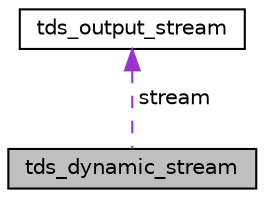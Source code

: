 digraph "tds_dynamic_stream"
{
 // LATEX_PDF_SIZE
  edge [fontname="Helvetica",fontsize="10",labelfontname="Helvetica",labelfontsize="10"];
  node [fontname="Helvetica",fontsize="10",shape=record];
  Node1 [label="tds_dynamic_stream",height=0.2,width=0.4,color="black", fillcolor="grey75", style="filled", fontcolor="black",tooltip="output stream to write data to a dynamic buffer"];
  Node2 -> Node1 [dir="back",color="darkorchid3",fontsize="10",style="dashed",label=" stream" ,fontname="Helvetica"];
  Node2 [label="tds_output_stream",height=0.2,width=0.4,color="black", fillcolor="white", style="filled",URL="$a01091.html",tooltip="define a stream of data used for output"];
}
